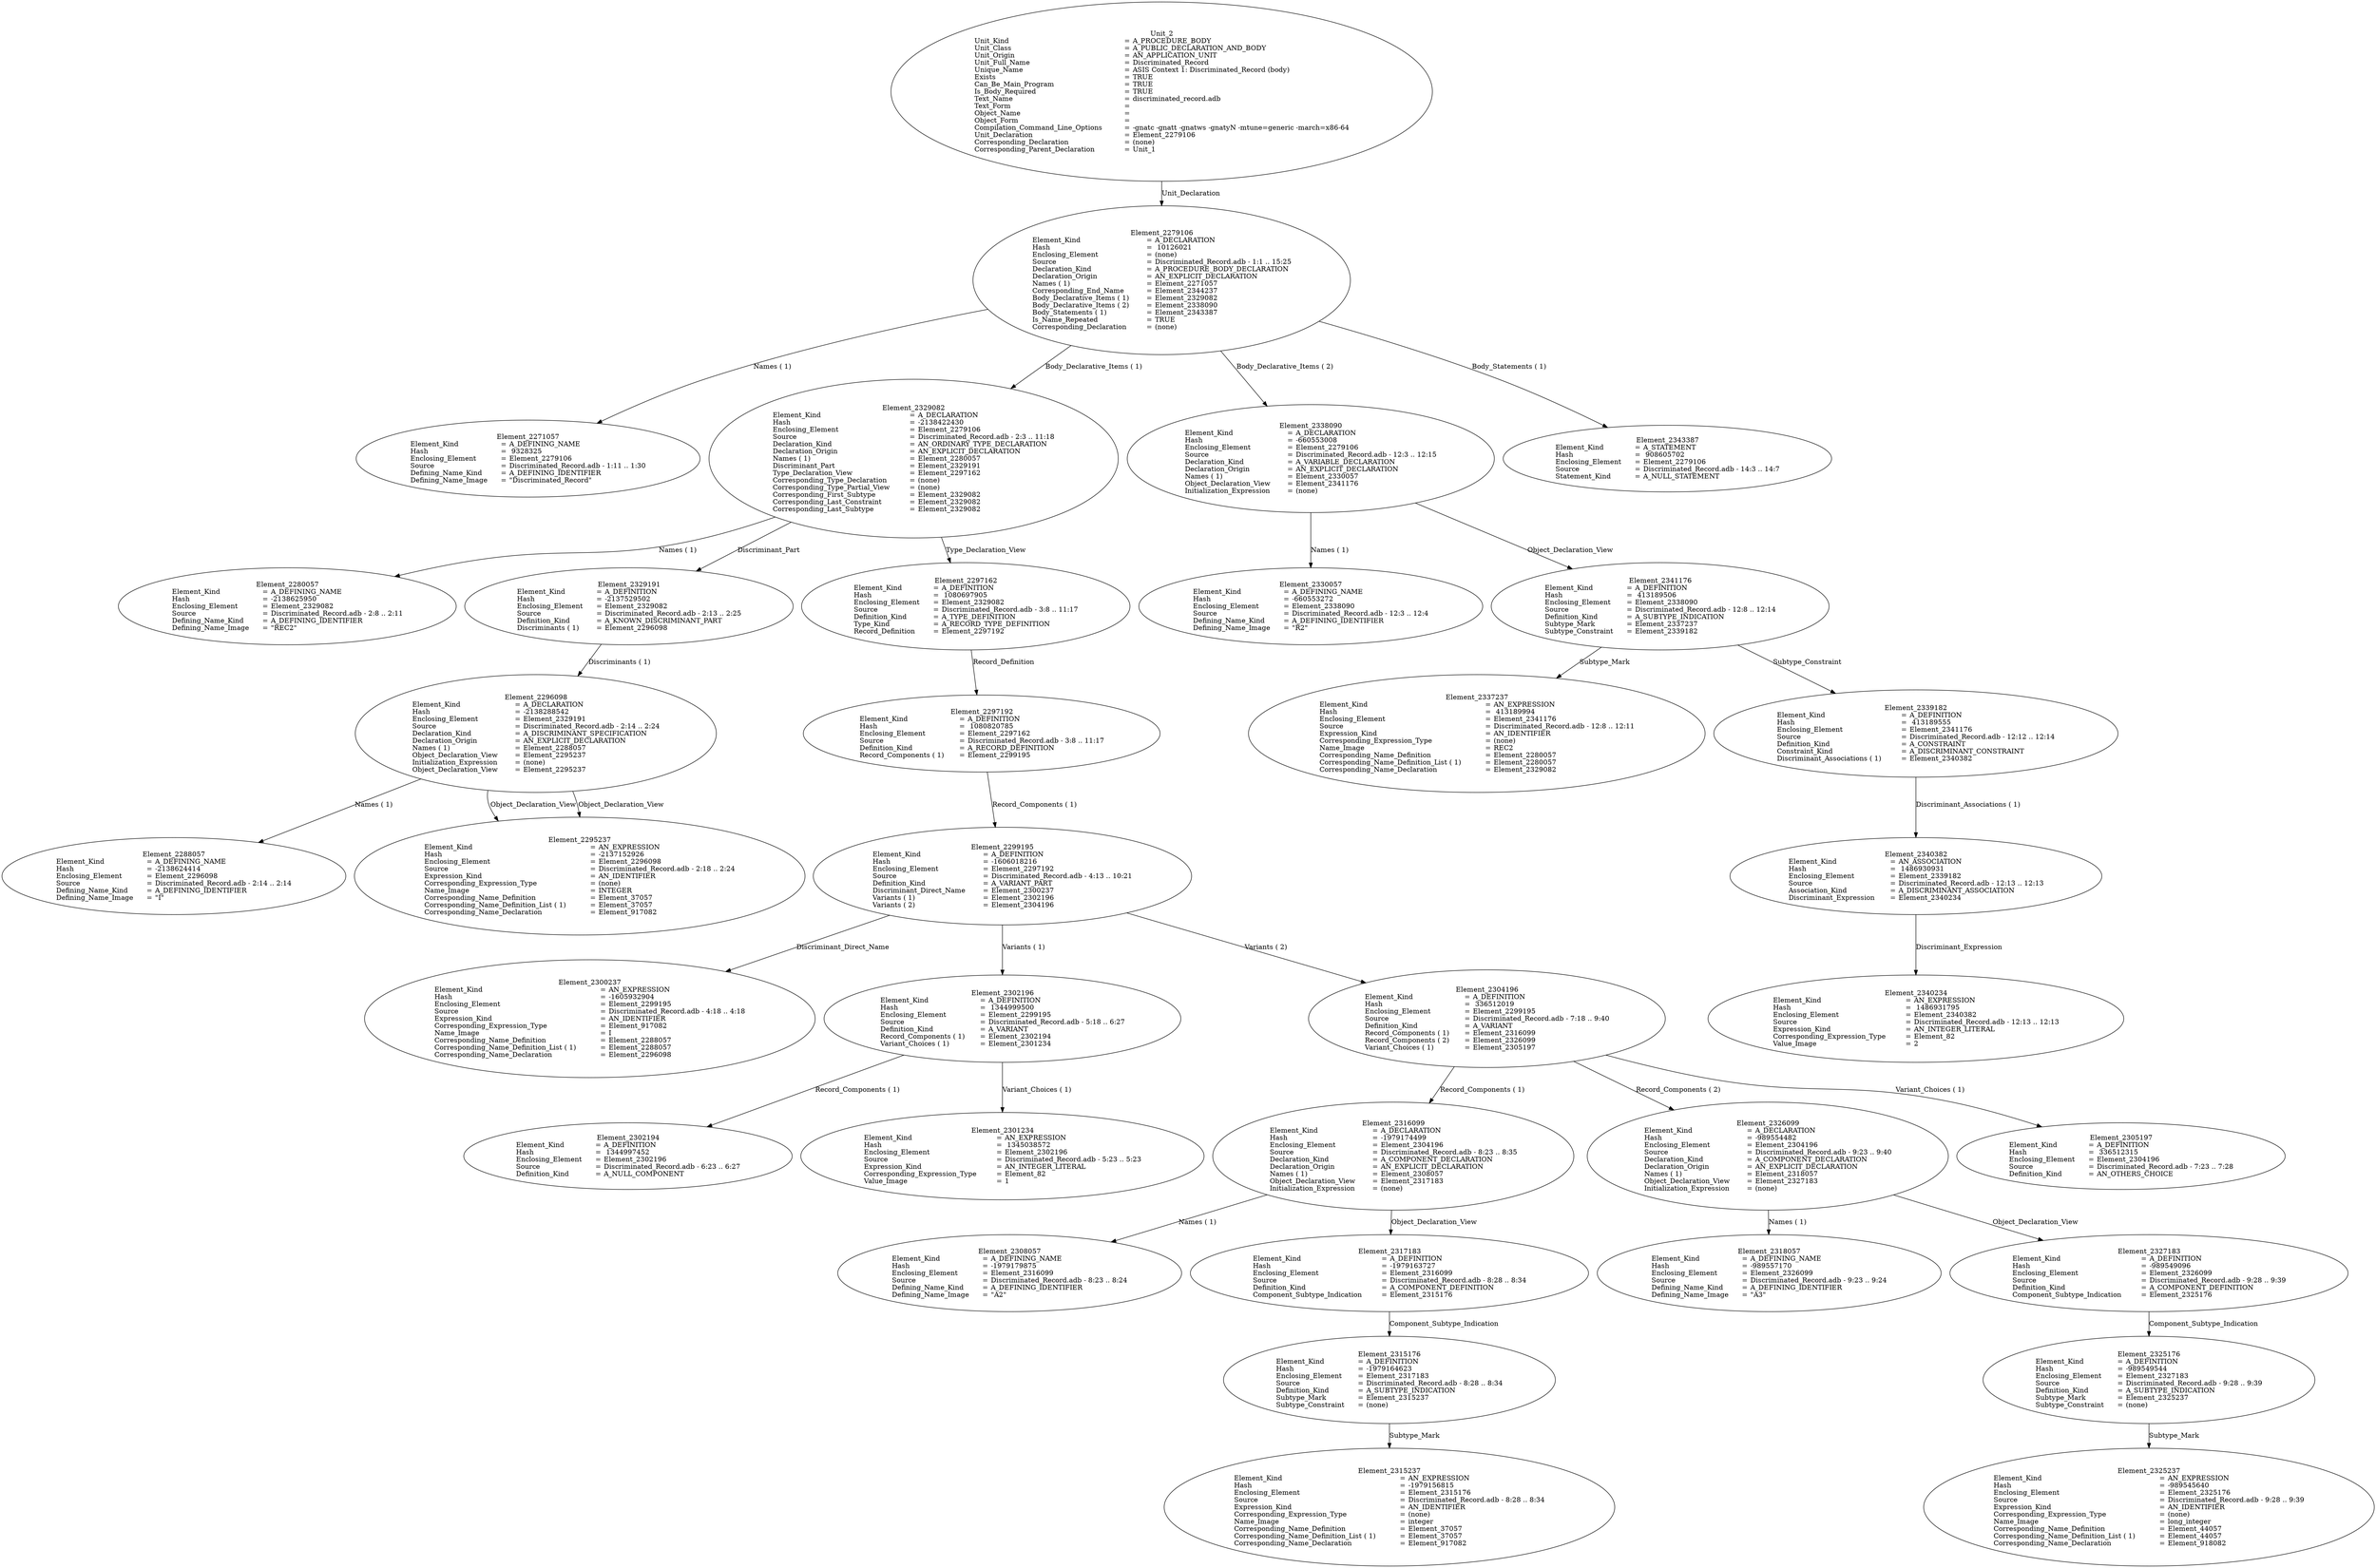 digraph "discriminated_record.adt" {
  Unit_2 -> Element_2279106
      [ label=Unit_Declaration ];
  Unit_2
      [ label=<<TABLE BORDER="0" CELLBORDER="0" CELLSPACING="0" CELLPADDING="0"> 
          <TR><TD COLSPAN="3">Unit_2</TD></TR>
          <TR><TD ALIGN="LEFT">Unit_Kind   </TD><TD> = </TD><TD ALIGN="LEFT">A_PROCEDURE_BODY</TD></TR>
          <TR><TD ALIGN="LEFT">Unit_Class   </TD><TD> = </TD><TD ALIGN="LEFT">A_PUBLIC_DECLARATION_AND_BODY</TD></TR>
          <TR><TD ALIGN="LEFT">Unit_Origin   </TD><TD> = </TD><TD ALIGN="LEFT">AN_APPLICATION_UNIT</TD></TR>
          <TR><TD ALIGN="LEFT">Unit_Full_Name    </TD><TD> = </TD><TD ALIGN="LEFT">Discriminated_Record</TD></TR>
          <TR><TD ALIGN="LEFT">Unique_Name   </TD><TD> = </TD><TD ALIGN="LEFT">ASIS Context 1: Discriminated_Record (body)</TD></TR>
          <TR><TD ALIGN="LEFT">Exists  </TD><TD> = </TD><TD ALIGN="LEFT">TRUE</TD></TR>
          <TR><TD ALIGN="LEFT">Can_Be_Main_Program     </TD><TD> = </TD><TD ALIGN="LEFT">TRUE</TD></TR>
          <TR><TD ALIGN="LEFT">Is_Body_Required     </TD><TD> = </TD><TD ALIGN="LEFT">TRUE</TD></TR>
          <TR><TD ALIGN="LEFT">Text_Name   </TD><TD> = </TD><TD ALIGN="LEFT">discriminated_record.adb</TD></TR>
          <TR><TD ALIGN="LEFT">Text_Form   </TD><TD> = </TD><TD ALIGN="LEFT"></TD></TR>
          <TR><TD ALIGN="LEFT">Object_Name   </TD><TD> = </TD><TD ALIGN="LEFT"></TD></TR>
          <TR><TD ALIGN="LEFT">Object_Form   </TD><TD> = </TD><TD ALIGN="LEFT"></TD></TR>
          <TR><TD ALIGN="LEFT">Compilation_Command_Line_Options         </TD><TD> = </TD><TD ALIGN="LEFT">-gnatc -gnatt -gnatws -gnatyN -mtune=generic -march=x86-64</TD></TR>
          <TR><TD ALIGN="LEFT">Unit_Declaration     </TD><TD> = </TD><TD ALIGN="LEFT">Element_2279106</TD></TR>
          <TR><TD ALIGN="LEFT">Corresponding_Declaration       </TD><TD> = </TD><TD ALIGN="LEFT">(none)</TD></TR>
          <TR><TD ALIGN="LEFT">Corresponding_Parent_Declaration         </TD><TD> = </TD><TD ALIGN="LEFT">Unit_1</TD></TR>
          </TABLE>> ];
  Element_2279106 -> Element_2271057
      [ label="Names ( 1)" ];
  Element_2279106 -> Element_2329082
      [ label="Body_Declarative_Items ( 1)" ];
  Element_2279106 -> Element_2338090
      [ label="Body_Declarative_Items ( 2)" ];
  Element_2279106 -> Element_2343387
      [ label="Body_Statements ( 1)" ];
  Element_2279106
      [ label=<<TABLE BORDER="0" CELLBORDER="0" CELLSPACING="0" CELLPADDING="0"> 
          <TR><TD COLSPAN="3">Element_2279106</TD></TR>
          <TR><TD ALIGN="LEFT">Element_Kind    </TD><TD> = </TD><TD ALIGN="LEFT">A_DECLARATION</TD></TR>
          <TR><TD ALIGN="LEFT">Hash  </TD><TD> = </TD><TD ALIGN="LEFT"> 10126021</TD></TR>
          <TR><TD ALIGN="LEFT">Enclosing_Element     </TD><TD> = </TD><TD ALIGN="LEFT">(none)</TD></TR>
          <TR><TD ALIGN="LEFT">Source  </TD><TD> = </TD><TD ALIGN="LEFT">Discriminated_Record.adb - 1:1 .. 15:25</TD></TR>
          <TR><TD ALIGN="LEFT">Declaration_Kind     </TD><TD> = </TD><TD ALIGN="LEFT">A_PROCEDURE_BODY_DECLARATION</TD></TR>
          <TR><TD ALIGN="LEFT">Declaration_Origin     </TD><TD> = </TD><TD ALIGN="LEFT">AN_EXPLICIT_DECLARATION</TD></TR>
          <TR><TD ALIGN="LEFT">Names ( 1)   </TD><TD> = </TD><TD ALIGN="LEFT">Element_2271057</TD></TR>
          <TR><TD ALIGN="LEFT">Corresponding_End_Name      </TD><TD> = </TD><TD ALIGN="LEFT">Element_2344237</TD></TR>
          <TR><TD ALIGN="LEFT">Body_Declarative_Items ( 1)       </TD><TD> = </TD><TD ALIGN="LEFT">Element_2329082</TD></TR>
          <TR><TD ALIGN="LEFT">Body_Declarative_Items ( 2)       </TD><TD> = </TD><TD ALIGN="LEFT">Element_2338090</TD></TR>
          <TR><TD ALIGN="LEFT">Body_Statements ( 1)      </TD><TD> = </TD><TD ALIGN="LEFT">Element_2343387</TD></TR>
          <TR><TD ALIGN="LEFT">Is_Name_Repeated     </TD><TD> = </TD><TD ALIGN="LEFT">TRUE</TD></TR>
          <TR><TD ALIGN="LEFT">Corresponding_Declaration       </TD><TD> = </TD><TD ALIGN="LEFT">(none)</TD></TR>
          </TABLE>> ];
  Element_2271057
      [ label=<<TABLE BORDER="0" CELLBORDER="0" CELLSPACING="0" CELLPADDING="0"> 
          <TR><TD COLSPAN="3">Element_2271057</TD></TR>
          <TR><TD ALIGN="LEFT">Element_Kind    </TD><TD> = </TD><TD ALIGN="LEFT">A_DEFINING_NAME</TD></TR>
          <TR><TD ALIGN="LEFT">Hash  </TD><TD> = </TD><TD ALIGN="LEFT"> 9328325</TD></TR>
          <TR><TD ALIGN="LEFT">Enclosing_Element     </TD><TD> = </TD><TD ALIGN="LEFT">Element_2279106</TD></TR>
          <TR><TD ALIGN="LEFT">Source  </TD><TD> = </TD><TD ALIGN="LEFT">Discriminated_Record.adb - 1:11 .. 1:30</TD></TR>
          <TR><TD ALIGN="LEFT">Defining_Name_Kind     </TD><TD> = </TD><TD ALIGN="LEFT">A_DEFINING_IDENTIFIER</TD></TR>
          <TR><TD ALIGN="LEFT">Defining_Name_Image     </TD><TD> = </TD><TD ALIGN="LEFT">"Discriminated_Record"</TD></TR>
          </TABLE>> ];
  Element_2329082 -> Element_2280057
      [ label="Names ( 1)" ];
  Element_2329082 -> Element_2329191
      [ label=Discriminant_Part ];
  Element_2329082 -> Element_2297162
      [ label=Type_Declaration_View ];
  Element_2329082
      [ label=<<TABLE BORDER="0" CELLBORDER="0" CELLSPACING="0" CELLPADDING="0"> 
          <TR><TD COLSPAN="3">Element_2329082</TD></TR>
          <TR><TD ALIGN="LEFT">Element_Kind    </TD><TD> = </TD><TD ALIGN="LEFT">A_DECLARATION</TD></TR>
          <TR><TD ALIGN="LEFT">Hash  </TD><TD> = </TD><TD ALIGN="LEFT">-2138422430</TD></TR>
          <TR><TD ALIGN="LEFT">Enclosing_Element     </TD><TD> = </TD><TD ALIGN="LEFT">Element_2279106</TD></TR>
          <TR><TD ALIGN="LEFT">Source  </TD><TD> = </TD><TD ALIGN="LEFT">Discriminated_Record.adb - 2:3 .. 11:18</TD></TR>
          <TR><TD ALIGN="LEFT">Declaration_Kind     </TD><TD> = </TD><TD ALIGN="LEFT">AN_ORDINARY_TYPE_DECLARATION</TD></TR>
          <TR><TD ALIGN="LEFT">Declaration_Origin     </TD><TD> = </TD><TD ALIGN="LEFT">AN_EXPLICIT_DECLARATION</TD></TR>
          <TR><TD ALIGN="LEFT">Names ( 1)   </TD><TD> = </TD><TD ALIGN="LEFT">Element_2280057</TD></TR>
          <TR><TD ALIGN="LEFT">Discriminant_Part     </TD><TD> = </TD><TD ALIGN="LEFT">Element_2329191</TD></TR>
          <TR><TD ALIGN="LEFT">Type_Declaration_View      </TD><TD> = </TD><TD ALIGN="LEFT">Element_2297162</TD></TR>
          <TR><TD ALIGN="LEFT">Corresponding_Type_Declaration        </TD><TD> = </TD><TD ALIGN="LEFT">(none)</TD></TR>
          <TR><TD ALIGN="LEFT">Corresponding_Type_Partial_View        </TD><TD> = </TD><TD ALIGN="LEFT">(none)</TD></TR>
          <TR><TD ALIGN="LEFT">Corresponding_First_Subtype       </TD><TD> = </TD><TD ALIGN="LEFT">Element_2329082</TD></TR>
          <TR><TD ALIGN="LEFT">Corresponding_Last_Constraint        </TD><TD> = </TD><TD ALIGN="LEFT">Element_2329082</TD></TR>
          <TR><TD ALIGN="LEFT">Corresponding_Last_Subtype       </TD><TD> = </TD><TD ALIGN="LEFT">Element_2329082</TD></TR>
          </TABLE>> ];
  Element_2280057
      [ label=<<TABLE BORDER="0" CELLBORDER="0" CELLSPACING="0" CELLPADDING="0"> 
          <TR><TD COLSPAN="3">Element_2280057</TD></TR>
          <TR><TD ALIGN="LEFT">Element_Kind    </TD><TD> = </TD><TD ALIGN="LEFT">A_DEFINING_NAME</TD></TR>
          <TR><TD ALIGN="LEFT">Hash  </TD><TD> = </TD><TD ALIGN="LEFT">-2138625950</TD></TR>
          <TR><TD ALIGN="LEFT">Enclosing_Element     </TD><TD> = </TD><TD ALIGN="LEFT">Element_2329082</TD></TR>
          <TR><TD ALIGN="LEFT">Source  </TD><TD> = </TD><TD ALIGN="LEFT">Discriminated_Record.adb - 2:8 .. 2:11</TD></TR>
          <TR><TD ALIGN="LEFT">Defining_Name_Kind     </TD><TD> = </TD><TD ALIGN="LEFT">A_DEFINING_IDENTIFIER</TD></TR>
          <TR><TD ALIGN="LEFT">Defining_Name_Image     </TD><TD> = </TD><TD ALIGN="LEFT">"REC2"</TD></TR>
          </TABLE>> ];
  Element_2329191 -> Element_2296098
      [ label="Discriminants ( 1)" ];
  Element_2329191
      [ label=<<TABLE BORDER="0" CELLBORDER="0" CELLSPACING="0" CELLPADDING="0"> 
          <TR><TD COLSPAN="3">Element_2329191</TD></TR>
          <TR><TD ALIGN="LEFT">Element_Kind    </TD><TD> = </TD><TD ALIGN="LEFT">A_DEFINITION</TD></TR>
          <TR><TD ALIGN="LEFT">Hash  </TD><TD> = </TD><TD ALIGN="LEFT">-2137529502</TD></TR>
          <TR><TD ALIGN="LEFT">Enclosing_Element     </TD><TD> = </TD><TD ALIGN="LEFT">Element_2329082</TD></TR>
          <TR><TD ALIGN="LEFT">Source  </TD><TD> = </TD><TD ALIGN="LEFT">Discriminated_Record.adb - 2:13 .. 2:25</TD></TR>
          <TR><TD ALIGN="LEFT">Definition_Kind    </TD><TD> = </TD><TD ALIGN="LEFT">A_KNOWN_DISCRIMINANT_PART</TD></TR>
          <TR><TD ALIGN="LEFT">Discriminants ( 1)     </TD><TD> = </TD><TD ALIGN="LEFT">Element_2296098</TD></TR>
          </TABLE>> ];
  Element_2296098 -> Element_2288057
      [ label="Names ( 1)" ];
  Element_2296098 -> Element_2295237
      [ label=Object_Declaration_View ];
  Element_2296098 -> Element_2295237
      [ label=Object_Declaration_View ];
  Element_2296098
      [ label=<<TABLE BORDER="0" CELLBORDER="0" CELLSPACING="0" CELLPADDING="0"> 
          <TR><TD COLSPAN="3">Element_2296098</TD></TR>
          <TR><TD ALIGN="LEFT">Element_Kind    </TD><TD> = </TD><TD ALIGN="LEFT">A_DECLARATION</TD></TR>
          <TR><TD ALIGN="LEFT">Hash  </TD><TD> = </TD><TD ALIGN="LEFT">-2138288542</TD></TR>
          <TR><TD ALIGN="LEFT">Enclosing_Element     </TD><TD> = </TD><TD ALIGN="LEFT">Element_2329191</TD></TR>
          <TR><TD ALIGN="LEFT">Source  </TD><TD> = </TD><TD ALIGN="LEFT">Discriminated_Record.adb - 2:14 .. 2:24</TD></TR>
          <TR><TD ALIGN="LEFT">Declaration_Kind     </TD><TD> = </TD><TD ALIGN="LEFT">A_DISCRIMINANT_SPECIFICATION</TD></TR>
          <TR><TD ALIGN="LEFT">Declaration_Origin     </TD><TD> = </TD><TD ALIGN="LEFT">AN_EXPLICIT_DECLARATION</TD></TR>
          <TR><TD ALIGN="LEFT">Names ( 1)   </TD><TD> = </TD><TD ALIGN="LEFT">Element_2288057</TD></TR>
          <TR><TD ALIGN="LEFT">Object_Declaration_View      </TD><TD> = </TD><TD ALIGN="LEFT">Element_2295237</TD></TR>
          <TR><TD ALIGN="LEFT">Initialization_Expression       </TD><TD> = </TD><TD ALIGN="LEFT">(none)</TD></TR>
          <TR><TD ALIGN="LEFT">Object_Declaration_View      </TD><TD> = </TD><TD ALIGN="LEFT">Element_2295237</TD></TR>
          </TABLE>> ];
  Element_2288057
      [ label=<<TABLE BORDER="0" CELLBORDER="0" CELLSPACING="0" CELLPADDING="0"> 
          <TR><TD COLSPAN="3">Element_2288057</TD></TR>
          <TR><TD ALIGN="LEFT">Element_Kind    </TD><TD> = </TD><TD ALIGN="LEFT">A_DEFINING_NAME</TD></TR>
          <TR><TD ALIGN="LEFT">Hash  </TD><TD> = </TD><TD ALIGN="LEFT">-2138624414</TD></TR>
          <TR><TD ALIGN="LEFT">Enclosing_Element     </TD><TD> = </TD><TD ALIGN="LEFT">Element_2296098</TD></TR>
          <TR><TD ALIGN="LEFT">Source  </TD><TD> = </TD><TD ALIGN="LEFT">Discriminated_Record.adb - 2:14 .. 2:14</TD></TR>
          <TR><TD ALIGN="LEFT">Defining_Name_Kind     </TD><TD> = </TD><TD ALIGN="LEFT">A_DEFINING_IDENTIFIER</TD></TR>
          <TR><TD ALIGN="LEFT">Defining_Name_Image     </TD><TD> = </TD><TD ALIGN="LEFT">"I"</TD></TR>
          </TABLE>> ];
  Element_2295237
      [ label=<<TABLE BORDER="0" CELLBORDER="0" CELLSPACING="0" CELLPADDING="0"> 
          <TR><TD COLSPAN="3">Element_2295237</TD></TR>
          <TR><TD ALIGN="LEFT">Element_Kind    </TD><TD> = </TD><TD ALIGN="LEFT">AN_EXPRESSION</TD></TR>
          <TR><TD ALIGN="LEFT">Hash  </TD><TD> = </TD><TD ALIGN="LEFT">-2137152926</TD></TR>
          <TR><TD ALIGN="LEFT">Enclosing_Element     </TD><TD> = </TD><TD ALIGN="LEFT">Element_2296098</TD></TR>
          <TR><TD ALIGN="LEFT">Source  </TD><TD> = </TD><TD ALIGN="LEFT">Discriminated_Record.adb - 2:18 .. 2:24</TD></TR>
          <TR><TD ALIGN="LEFT">Expression_Kind    </TD><TD> = </TD><TD ALIGN="LEFT">AN_IDENTIFIER</TD></TR>
          <TR><TD ALIGN="LEFT">Corresponding_Expression_Type        </TD><TD> = </TD><TD ALIGN="LEFT">(none)</TD></TR>
          <TR><TD ALIGN="LEFT">Name_Image   </TD><TD> = </TD><TD ALIGN="LEFT">INTEGER</TD></TR>
          <TR><TD ALIGN="LEFT">Corresponding_Name_Definition        </TD><TD> = </TD><TD ALIGN="LEFT">Element_37057</TD></TR>
          <TR><TD ALIGN="LEFT">Corresponding_Name_Definition_List ( 1)          </TD><TD> = </TD><TD ALIGN="LEFT">Element_37057</TD></TR>
          <TR><TD ALIGN="LEFT">Corresponding_Name_Declaration        </TD><TD> = </TD><TD ALIGN="LEFT">Element_917082</TD></TR>
          </TABLE>> ];
  Element_2297162 -> Element_2297192
      [ label=Record_Definition ];
  Element_2297162
      [ label=<<TABLE BORDER="0" CELLBORDER="0" CELLSPACING="0" CELLPADDING="0"> 
          <TR><TD COLSPAN="3">Element_2297162</TD></TR>
          <TR><TD ALIGN="LEFT">Element_Kind    </TD><TD> = </TD><TD ALIGN="LEFT">A_DEFINITION</TD></TR>
          <TR><TD ALIGN="LEFT">Hash  </TD><TD> = </TD><TD ALIGN="LEFT"> 1080697905</TD></TR>
          <TR><TD ALIGN="LEFT">Enclosing_Element     </TD><TD> = </TD><TD ALIGN="LEFT">Element_2329082</TD></TR>
          <TR><TD ALIGN="LEFT">Source  </TD><TD> = </TD><TD ALIGN="LEFT">Discriminated_Record.adb - 3:8 .. 11:17</TD></TR>
          <TR><TD ALIGN="LEFT">Definition_Kind    </TD><TD> = </TD><TD ALIGN="LEFT">A_TYPE_DEFINITION</TD></TR>
          <TR><TD ALIGN="LEFT">Type_Kind   </TD><TD> = </TD><TD ALIGN="LEFT">A_RECORD_TYPE_DEFINITION</TD></TR>
          <TR><TD ALIGN="LEFT">Record_Definition     </TD><TD> = </TD><TD ALIGN="LEFT">Element_2297192</TD></TR>
          </TABLE>> ];
  Element_2297192 -> Element_2299195
      [ label="Record_Components ( 1)" ];
  Element_2297192
      [ label=<<TABLE BORDER="0" CELLBORDER="0" CELLSPACING="0" CELLPADDING="0"> 
          <TR><TD COLSPAN="3">Element_2297192</TD></TR>
          <TR><TD ALIGN="LEFT">Element_Kind    </TD><TD> = </TD><TD ALIGN="LEFT">A_DEFINITION</TD></TR>
          <TR><TD ALIGN="LEFT">Hash  </TD><TD> = </TD><TD ALIGN="LEFT"> 1080820785</TD></TR>
          <TR><TD ALIGN="LEFT">Enclosing_Element     </TD><TD> = </TD><TD ALIGN="LEFT">Element_2297162</TD></TR>
          <TR><TD ALIGN="LEFT">Source  </TD><TD> = </TD><TD ALIGN="LEFT">Discriminated_Record.adb - 3:8 .. 11:17</TD></TR>
          <TR><TD ALIGN="LEFT">Definition_Kind    </TD><TD> = </TD><TD ALIGN="LEFT">A_RECORD_DEFINITION</TD></TR>
          <TR><TD ALIGN="LEFT">Record_Components ( 1)      </TD><TD> = </TD><TD ALIGN="LEFT">Element_2299195</TD></TR>
          </TABLE>> ];
  Element_2299195 -> Element_2300237
      [ label=Discriminant_Direct_Name ];
  Element_2299195 -> Element_2302196
      [ label="Variants ( 1)" ];
  Element_2299195 -> Element_2304196
      [ label="Variants ( 2)" ];
  Element_2299195
      [ label=<<TABLE BORDER="0" CELLBORDER="0" CELLSPACING="0" CELLPADDING="0"> 
          <TR><TD COLSPAN="3">Element_2299195</TD></TR>
          <TR><TD ALIGN="LEFT">Element_Kind    </TD><TD> = </TD><TD ALIGN="LEFT">A_DEFINITION</TD></TR>
          <TR><TD ALIGN="LEFT">Hash  </TD><TD> = </TD><TD ALIGN="LEFT">-1606018216</TD></TR>
          <TR><TD ALIGN="LEFT">Enclosing_Element     </TD><TD> = </TD><TD ALIGN="LEFT">Element_2297192</TD></TR>
          <TR><TD ALIGN="LEFT">Source  </TD><TD> = </TD><TD ALIGN="LEFT">Discriminated_Record.adb - 4:13 .. 10:21</TD></TR>
          <TR><TD ALIGN="LEFT">Definition_Kind    </TD><TD> = </TD><TD ALIGN="LEFT">A_VARIANT_PART</TD></TR>
          <TR><TD ALIGN="LEFT">Discriminant_Direct_Name       </TD><TD> = </TD><TD ALIGN="LEFT">Element_2300237</TD></TR>
          <TR><TD ALIGN="LEFT">Variants ( 1)    </TD><TD> = </TD><TD ALIGN="LEFT">Element_2302196</TD></TR>
          <TR><TD ALIGN="LEFT">Variants ( 2)    </TD><TD> = </TD><TD ALIGN="LEFT">Element_2304196</TD></TR>
          </TABLE>> ];
  Element_2300237
      [ label=<<TABLE BORDER="0" CELLBORDER="0" CELLSPACING="0" CELLPADDING="0"> 
          <TR><TD COLSPAN="3">Element_2300237</TD></TR>
          <TR><TD ALIGN="LEFT">Element_Kind    </TD><TD> = </TD><TD ALIGN="LEFT">AN_EXPRESSION</TD></TR>
          <TR><TD ALIGN="LEFT">Hash  </TD><TD> = </TD><TD ALIGN="LEFT">-1605932904</TD></TR>
          <TR><TD ALIGN="LEFT">Enclosing_Element     </TD><TD> = </TD><TD ALIGN="LEFT">Element_2299195</TD></TR>
          <TR><TD ALIGN="LEFT">Source  </TD><TD> = </TD><TD ALIGN="LEFT">Discriminated_Record.adb - 4:18 .. 4:18</TD></TR>
          <TR><TD ALIGN="LEFT">Expression_Kind    </TD><TD> = </TD><TD ALIGN="LEFT">AN_IDENTIFIER</TD></TR>
          <TR><TD ALIGN="LEFT">Corresponding_Expression_Type        </TD><TD> = </TD><TD ALIGN="LEFT">Element_917082</TD></TR>
          <TR><TD ALIGN="LEFT">Name_Image   </TD><TD> = </TD><TD ALIGN="LEFT">I</TD></TR>
          <TR><TD ALIGN="LEFT">Corresponding_Name_Definition        </TD><TD> = </TD><TD ALIGN="LEFT">Element_2288057</TD></TR>
          <TR><TD ALIGN="LEFT">Corresponding_Name_Definition_List ( 1)          </TD><TD> = </TD><TD ALIGN="LEFT">Element_2288057</TD></TR>
          <TR><TD ALIGN="LEFT">Corresponding_Name_Declaration        </TD><TD> = </TD><TD ALIGN="LEFT">Element_2296098</TD></TR>
          </TABLE>> ];
  Element_2302196 -> Element_2302194
      [ label="Record_Components ( 1)" ];
  Element_2302196 -> Element_2301234
      [ label="Variant_Choices ( 1)" ];
  Element_2302196
      [ label=<<TABLE BORDER="0" CELLBORDER="0" CELLSPACING="0" CELLPADDING="0"> 
          <TR><TD COLSPAN="3">Element_2302196</TD></TR>
          <TR><TD ALIGN="LEFT">Element_Kind    </TD><TD> = </TD><TD ALIGN="LEFT">A_DEFINITION</TD></TR>
          <TR><TD ALIGN="LEFT">Hash  </TD><TD> = </TD><TD ALIGN="LEFT"> 1344999500</TD></TR>
          <TR><TD ALIGN="LEFT">Enclosing_Element     </TD><TD> = </TD><TD ALIGN="LEFT">Element_2299195</TD></TR>
          <TR><TD ALIGN="LEFT">Source  </TD><TD> = </TD><TD ALIGN="LEFT">Discriminated_Record.adb - 5:18 .. 6:27</TD></TR>
          <TR><TD ALIGN="LEFT">Definition_Kind    </TD><TD> = </TD><TD ALIGN="LEFT">A_VARIANT</TD></TR>
          <TR><TD ALIGN="LEFT">Record_Components ( 1)      </TD><TD> = </TD><TD ALIGN="LEFT">Element_2302194</TD></TR>
          <TR><TD ALIGN="LEFT">Variant_Choices ( 1)      </TD><TD> = </TD><TD ALIGN="LEFT">Element_2301234</TD></TR>
          </TABLE>> ];
  Element_2301234
      [ label=<<TABLE BORDER="0" CELLBORDER="0" CELLSPACING="0" CELLPADDING="0"> 
          <TR><TD COLSPAN="3">Element_2301234</TD></TR>
          <TR><TD ALIGN="LEFT">Element_Kind    </TD><TD> = </TD><TD ALIGN="LEFT">AN_EXPRESSION</TD></TR>
          <TR><TD ALIGN="LEFT">Hash  </TD><TD> = </TD><TD ALIGN="LEFT"> 1345038572</TD></TR>
          <TR><TD ALIGN="LEFT">Enclosing_Element     </TD><TD> = </TD><TD ALIGN="LEFT">Element_2302196</TD></TR>
          <TR><TD ALIGN="LEFT">Source  </TD><TD> = </TD><TD ALIGN="LEFT">Discriminated_Record.adb - 5:23 .. 5:23</TD></TR>
          <TR><TD ALIGN="LEFT">Expression_Kind    </TD><TD> = </TD><TD ALIGN="LEFT">AN_INTEGER_LITERAL</TD></TR>
          <TR><TD ALIGN="LEFT">Corresponding_Expression_Type        </TD><TD> = </TD><TD ALIGN="LEFT">Element_82</TD></TR>
          <TR><TD ALIGN="LEFT">Value_Image   </TD><TD> = </TD><TD ALIGN="LEFT">1</TD></TR>
          </TABLE>> ];
  Element_2302194
      [ label=<<TABLE BORDER="0" CELLBORDER="0" CELLSPACING="0" CELLPADDING="0"> 
          <TR><TD COLSPAN="3">Element_2302194</TD></TR>
          <TR><TD ALIGN="LEFT">Element_Kind    </TD><TD> = </TD><TD ALIGN="LEFT">A_DEFINITION</TD></TR>
          <TR><TD ALIGN="LEFT">Hash  </TD><TD> = </TD><TD ALIGN="LEFT"> 1344997452</TD></TR>
          <TR><TD ALIGN="LEFT">Enclosing_Element     </TD><TD> = </TD><TD ALIGN="LEFT">Element_2302196</TD></TR>
          <TR><TD ALIGN="LEFT">Source  </TD><TD> = </TD><TD ALIGN="LEFT">Discriminated_Record.adb - 6:23 .. 6:27</TD></TR>
          <TR><TD ALIGN="LEFT">Definition_Kind    </TD><TD> = </TD><TD ALIGN="LEFT">A_NULL_COMPONENT</TD></TR>
          </TABLE>> ];
  Element_2304196 -> Element_2316099
      [ label="Record_Components ( 1)" ];
  Element_2304196 -> Element_2326099
      [ label="Record_Components ( 2)" ];
  Element_2304196 -> Element_2305197
      [ label="Variant_Choices ( 1)" ];
  Element_2304196
      [ label=<<TABLE BORDER="0" CELLBORDER="0" CELLSPACING="0" CELLPADDING="0"> 
          <TR><TD COLSPAN="3">Element_2304196</TD></TR>
          <TR><TD ALIGN="LEFT">Element_Kind    </TD><TD> = </TD><TD ALIGN="LEFT">A_DEFINITION</TD></TR>
          <TR><TD ALIGN="LEFT">Hash  </TD><TD> = </TD><TD ALIGN="LEFT"> 336512019</TD></TR>
          <TR><TD ALIGN="LEFT">Enclosing_Element     </TD><TD> = </TD><TD ALIGN="LEFT">Element_2299195</TD></TR>
          <TR><TD ALIGN="LEFT">Source  </TD><TD> = </TD><TD ALIGN="LEFT">Discriminated_Record.adb - 7:18 .. 9:40</TD></TR>
          <TR><TD ALIGN="LEFT">Definition_Kind    </TD><TD> = </TD><TD ALIGN="LEFT">A_VARIANT</TD></TR>
          <TR><TD ALIGN="LEFT">Record_Components ( 1)      </TD><TD> = </TD><TD ALIGN="LEFT">Element_2316099</TD></TR>
          <TR><TD ALIGN="LEFT">Record_Components ( 2)      </TD><TD> = </TD><TD ALIGN="LEFT">Element_2326099</TD></TR>
          <TR><TD ALIGN="LEFT">Variant_Choices ( 1)      </TD><TD> = </TD><TD ALIGN="LEFT">Element_2305197</TD></TR>
          </TABLE>> ];
  Element_2305197
      [ label=<<TABLE BORDER="0" CELLBORDER="0" CELLSPACING="0" CELLPADDING="0"> 
          <TR><TD COLSPAN="3">Element_2305197</TD></TR>
          <TR><TD ALIGN="LEFT">Element_Kind    </TD><TD> = </TD><TD ALIGN="LEFT">A_DEFINITION</TD></TR>
          <TR><TD ALIGN="LEFT">Hash  </TD><TD> = </TD><TD ALIGN="LEFT"> 336512315</TD></TR>
          <TR><TD ALIGN="LEFT">Enclosing_Element     </TD><TD> = </TD><TD ALIGN="LEFT">Element_2304196</TD></TR>
          <TR><TD ALIGN="LEFT">Source  </TD><TD> = </TD><TD ALIGN="LEFT">Discriminated_Record.adb - 7:23 .. 7:28</TD></TR>
          <TR><TD ALIGN="LEFT">Definition_Kind    </TD><TD> = </TD><TD ALIGN="LEFT">AN_OTHERS_CHOICE</TD></TR>
          </TABLE>> ];
  Element_2316099 -> Element_2308057
      [ label="Names ( 1)" ];
  Element_2316099 -> Element_2317183
      [ label=Object_Declaration_View ];
  Element_2316099
      [ label=<<TABLE BORDER="0" CELLBORDER="0" CELLSPACING="0" CELLPADDING="0"> 
          <TR><TD COLSPAN="3">Element_2316099</TD></TR>
          <TR><TD ALIGN="LEFT">Element_Kind    </TD><TD> = </TD><TD ALIGN="LEFT">A_DECLARATION</TD></TR>
          <TR><TD ALIGN="LEFT">Hash  </TD><TD> = </TD><TD ALIGN="LEFT">-1979174499</TD></TR>
          <TR><TD ALIGN="LEFT">Enclosing_Element     </TD><TD> = </TD><TD ALIGN="LEFT">Element_2304196</TD></TR>
          <TR><TD ALIGN="LEFT">Source  </TD><TD> = </TD><TD ALIGN="LEFT">Discriminated_Record.adb - 8:23 .. 8:35</TD></TR>
          <TR><TD ALIGN="LEFT">Declaration_Kind     </TD><TD> = </TD><TD ALIGN="LEFT">A_COMPONENT_DECLARATION</TD></TR>
          <TR><TD ALIGN="LEFT">Declaration_Origin     </TD><TD> = </TD><TD ALIGN="LEFT">AN_EXPLICIT_DECLARATION</TD></TR>
          <TR><TD ALIGN="LEFT">Names ( 1)   </TD><TD> = </TD><TD ALIGN="LEFT">Element_2308057</TD></TR>
          <TR><TD ALIGN="LEFT">Object_Declaration_View      </TD><TD> = </TD><TD ALIGN="LEFT">Element_2317183</TD></TR>
          <TR><TD ALIGN="LEFT">Initialization_Expression       </TD><TD> = </TD><TD ALIGN="LEFT">(none)</TD></TR>
          </TABLE>> ];
  Element_2308057
      [ label=<<TABLE BORDER="0" CELLBORDER="0" CELLSPACING="0" CELLPADDING="0"> 
          <TR><TD COLSPAN="3">Element_2308057</TD></TR>
          <TR><TD ALIGN="LEFT">Element_Kind    </TD><TD> = </TD><TD ALIGN="LEFT">A_DEFINING_NAME</TD></TR>
          <TR><TD ALIGN="LEFT">Hash  </TD><TD> = </TD><TD ALIGN="LEFT">-1979179875</TD></TR>
          <TR><TD ALIGN="LEFT">Enclosing_Element     </TD><TD> = </TD><TD ALIGN="LEFT">Element_2316099</TD></TR>
          <TR><TD ALIGN="LEFT">Source  </TD><TD> = </TD><TD ALIGN="LEFT">Discriminated_Record.adb - 8:23 .. 8:24</TD></TR>
          <TR><TD ALIGN="LEFT">Defining_Name_Kind     </TD><TD> = </TD><TD ALIGN="LEFT">A_DEFINING_IDENTIFIER</TD></TR>
          <TR><TD ALIGN="LEFT">Defining_Name_Image     </TD><TD> = </TD><TD ALIGN="LEFT">"A2"</TD></TR>
          </TABLE>> ];
  Element_2317183 -> Element_2315176
      [ label=Component_Subtype_Indication ];
  Element_2317183
      [ label=<<TABLE BORDER="0" CELLBORDER="0" CELLSPACING="0" CELLPADDING="0"> 
          <TR><TD COLSPAN="3">Element_2317183</TD></TR>
          <TR><TD ALIGN="LEFT">Element_Kind    </TD><TD> = </TD><TD ALIGN="LEFT">A_DEFINITION</TD></TR>
          <TR><TD ALIGN="LEFT">Hash  </TD><TD> = </TD><TD ALIGN="LEFT">-1979163727</TD></TR>
          <TR><TD ALIGN="LEFT">Enclosing_Element     </TD><TD> = </TD><TD ALIGN="LEFT">Element_2316099</TD></TR>
          <TR><TD ALIGN="LEFT">Source  </TD><TD> = </TD><TD ALIGN="LEFT">Discriminated_Record.adb - 8:28 .. 8:34</TD></TR>
          <TR><TD ALIGN="LEFT">Definition_Kind    </TD><TD> = </TD><TD ALIGN="LEFT">A_COMPONENT_DEFINITION</TD></TR>
          <TR><TD ALIGN="LEFT">Component_Subtype_Indication        </TD><TD> = </TD><TD ALIGN="LEFT">Element_2315176</TD></TR>
          </TABLE>> ];
  Element_2315176 -> Element_2315237
      [ label=Subtype_Mark ];
  Element_2315176
      [ label=<<TABLE BORDER="0" CELLBORDER="0" CELLSPACING="0" CELLPADDING="0"> 
          <TR><TD COLSPAN="3">Element_2315176</TD></TR>
          <TR><TD ALIGN="LEFT">Element_Kind    </TD><TD> = </TD><TD ALIGN="LEFT">A_DEFINITION</TD></TR>
          <TR><TD ALIGN="LEFT">Hash  </TD><TD> = </TD><TD ALIGN="LEFT">-1979164623</TD></TR>
          <TR><TD ALIGN="LEFT">Enclosing_Element     </TD><TD> = </TD><TD ALIGN="LEFT">Element_2317183</TD></TR>
          <TR><TD ALIGN="LEFT">Source  </TD><TD> = </TD><TD ALIGN="LEFT">Discriminated_Record.adb - 8:28 .. 8:34</TD></TR>
          <TR><TD ALIGN="LEFT">Definition_Kind    </TD><TD> = </TD><TD ALIGN="LEFT">A_SUBTYPE_INDICATION</TD></TR>
          <TR><TD ALIGN="LEFT">Subtype_Mark    </TD><TD> = </TD><TD ALIGN="LEFT">Element_2315237</TD></TR>
          <TR><TD ALIGN="LEFT">Subtype_Constraint     </TD><TD> = </TD><TD ALIGN="LEFT">(none)</TD></TR>
          </TABLE>> ];
  Element_2315237
      [ label=<<TABLE BORDER="0" CELLBORDER="0" CELLSPACING="0" CELLPADDING="0"> 
          <TR><TD COLSPAN="3">Element_2315237</TD></TR>
          <TR><TD ALIGN="LEFT">Element_Kind    </TD><TD> = </TD><TD ALIGN="LEFT">AN_EXPRESSION</TD></TR>
          <TR><TD ALIGN="LEFT">Hash  </TD><TD> = </TD><TD ALIGN="LEFT">-1979156815</TD></TR>
          <TR><TD ALIGN="LEFT">Enclosing_Element     </TD><TD> = </TD><TD ALIGN="LEFT">Element_2315176</TD></TR>
          <TR><TD ALIGN="LEFT">Source  </TD><TD> = </TD><TD ALIGN="LEFT">Discriminated_Record.adb - 8:28 .. 8:34</TD></TR>
          <TR><TD ALIGN="LEFT">Expression_Kind    </TD><TD> = </TD><TD ALIGN="LEFT">AN_IDENTIFIER</TD></TR>
          <TR><TD ALIGN="LEFT">Corresponding_Expression_Type        </TD><TD> = </TD><TD ALIGN="LEFT">(none)</TD></TR>
          <TR><TD ALIGN="LEFT">Name_Image   </TD><TD> = </TD><TD ALIGN="LEFT">integer</TD></TR>
          <TR><TD ALIGN="LEFT">Corresponding_Name_Definition        </TD><TD> = </TD><TD ALIGN="LEFT">Element_37057</TD></TR>
          <TR><TD ALIGN="LEFT">Corresponding_Name_Definition_List ( 1)          </TD><TD> = </TD><TD ALIGN="LEFT">Element_37057</TD></TR>
          <TR><TD ALIGN="LEFT">Corresponding_Name_Declaration        </TD><TD> = </TD><TD ALIGN="LEFT">Element_917082</TD></TR>
          </TABLE>> ];
  Element_2326099 -> Element_2318057
      [ label="Names ( 1)" ];
  Element_2326099 -> Element_2327183
      [ label=Object_Declaration_View ];
  Element_2326099
      [ label=<<TABLE BORDER="0" CELLBORDER="0" CELLSPACING="0" CELLPADDING="0"> 
          <TR><TD COLSPAN="3">Element_2326099</TD></TR>
          <TR><TD ALIGN="LEFT">Element_Kind    </TD><TD> = </TD><TD ALIGN="LEFT">A_DECLARATION</TD></TR>
          <TR><TD ALIGN="LEFT">Hash  </TD><TD> = </TD><TD ALIGN="LEFT">-989554482</TD></TR>
          <TR><TD ALIGN="LEFT">Enclosing_Element     </TD><TD> = </TD><TD ALIGN="LEFT">Element_2304196</TD></TR>
          <TR><TD ALIGN="LEFT">Source  </TD><TD> = </TD><TD ALIGN="LEFT">Discriminated_Record.adb - 9:23 .. 9:40</TD></TR>
          <TR><TD ALIGN="LEFT">Declaration_Kind     </TD><TD> = </TD><TD ALIGN="LEFT">A_COMPONENT_DECLARATION</TD></TR>
          <TR><TD ALIGN="LEFT">Declaration_Origin     </TD><TD> = </TD><TD ALIGN="LEFT">AN_EXPLICIT_DECLARATION</TD></TR>
          <TR><TD ALIGN="LEFT">Names ( 1)   </TD><TD> = </TD><TD ALIGN="LEFT">Element_2318057</TD></TR>
          <TR><TD ALIGN="LEFT">Object_Declaration_View      </TD><TD> = </TD><TD ALIGN="LEFT">Element_2327183</TD></TR>
          <TR><TD ALIGN="LEFT">Initialization_Expression       </TD><TD> = </TD><TD ALIGN="LEFT">(none)</TD></TR>
          </TABLE>> ];
  Element_2318057
      [ label=<<TABLE BORDER="0" CELLBORDER="0" CELLSPACING="0" CELLPADDING="0"> 
          <TR><TD COLSPAN="3">Element_2318057</TD></TR>
          <TR><TD ALIGN="LEFT">Element_Kind    </TD><TD> = </TD><TD ALIGN="LEFT">A_DEFINING_NAME</TD></TR>
          <TR><TD ALIGN="LEFT">Hash  </TD><TD> = </TD><TD ALIGN="LEFT">-989557170</TD></TR>
          <TR><TD ALIGN="LEFT">Enclosing_Element     </TD><TD> = </TD><TD ALIGN="LEFT">Element_2326099</TD></TR>
          <TR><TD ALIGN="LEFT">Source  </TD><TD> = </TD><TD ALIGN="LEFT">Discriminated_Record.adb - 9:23 .. 9:24</TD></TR>
          <TR><TD ALIGN="LEFT">Defining_Name_Kind     </TD><TD> = </TD><TD ALIGN="LEFT">A_DEFINING_IDENTIFIER</TD></TR>
          <TR><TD ALIGN="LEFT">Defining_Name_Image     </TD><TD> = </TD><TD ALIGN="LEFT">"A3"</TD></TR>
          </TABLE>> ];
  Element_2327183 -> Element_2325176
      [ label=Component_Subtype_Indication ];
  Element_2327183
      [ label=<<TABLE BORDER="0" CELLBORDER="0" CELLSPACING="0" CELLPADDING="0"> 
          <TR><TD COLSPAN="3">Element_2327183</TD></TR>
          <TR><TD ALIGN="LEFT">Element_Kind    </TD><TD> = </TD><TD ALIGN="LEFT">A_DEFINITION</TD></TR>
          <TR><TD ALIGN="LEFT">Hash  </TD><TD> = </TD><TD ALIGN="LEFT">-989549096</TD></TR>
          <TR><TD ALIGN="LEFT">Enclosing_Element     </TD><TD> = </TD><TD ALIGN="LEFT">Element_2326099</TD></TR>
          <TR><TD ALIGN="LEFT">Source  </TD><TD> = </TD><TD ALIGN="LEFT">Discriminated_Record.adb - 9:28 .. 9:39</TD></TR>
          <TR><TD ALIGN="LEFT">Definition_Kind    </TD><TD> = </TD><TD ALIGN="LEFT">A_COMPONENT_DEFINITION</TD></TR>
          <TR><TD ALIGN="LEFT">Component_Subtype_Indication        </TD><TD> = </TD><TD ALIGN="LEFT">Element_2325176</TD></TR>
          </TABLE>> ];
  Element_2325176 -> Element_2325237
      [ label=Subtype_Mark ];
  Element_2325176
      [ label=<<TABLE BORDER="0" CELLBORDER="0" CELLSPACING="0" CELLPADDING="0"> 
          <TR><TD COLSPAN="3">Element_2325176</TD></TR>
          <TR><TD ALIGN="LEFT">Element_Kind    </TD><TD> = </TD><TD ALIGN="LEFT">A_DEFINITION</TD></TR>
          <TR><TD ALIGN="LEFT">Hash  </TD><TD> = </TD><TD ALIGN="LEFT">-989549544</TD></TR>
          <TR><TD ALIGN="LEFT">Enclosing_Element     </TD><TD> = </TD><TD ALIGN="LEFT">Element_2327183</TD></TR>
          <TR><TD ALIGN="LEFT">Source  </TD><TD> = </TD><TD ALIGN="LEFT">Discriminated_Record.adb - 9:28 .. 9:39</TD></TR>
          <TR><TD ALIGN="LEFT">Definition_Kind    </TD><TD> = </TD><TD ALIGN="LEFT">A_SUBTYPE_INDICATION</TD></TR>
          <TR><TD ALIGN="LEFT">Subtype_Mark    </TD><TD> = </TD><TD ALIGN="LEFT">Element_2325237</TD></TR>
          <TR><TD ALIGN="LEFT">Subtype_Constraint     </TD><TD> = </TD><TD ALIGN="LEFT">(none)</TD></TR>
          </TABLE>> ];
  Element_2325237
      [ label=<<TABLE BORDER="0" CELLBORDER="0" CELLSPACING="0" CELLPADDING="0"> 
          <TR><TD COLSPAN="3">Element_2325237</TD></TR>
          <TR><TD ALIGN="LEFT">Element_Kind    </TD><TD> = </TD><TD ALIGN="LEFT">AN_EXPRESSION</TD></TR>
          <TR><TD ALIGN="LEFT">Hash  </TD><TD> = </TD><TD ALIGN="LEFT">-989545640</TD></TR>
          <TR><TD ALIGN="LEFT">Enclosing_Element     </TD><TD> = </TD><TD ALIGN="LEFT">Element_2325176</TD></TR>
          <TR><TD ALIGN="LEFT">Source  </TD><TD> = </TD><TD ALIGN="LEFT">Discriminated_Record.adb - 9:28 .. 9:39</TD></TR>
          <TR><TD ALIGN="LEFT">Expression_Kind    </TD><TD> = </TD><TD ALIGN="LEFT">AN_IDENTIFIER</TD></TR>
          <TR><TD ALIGN="LEFT">Corresponding_Expression_Type        </TD><TD> = </TD><TD ALIGN="LEFT">(none)</TD></TR>
          <TR><TD ALIGN="LEFT">Name_Image   </TD><TD> = </TD><TD ALIGN="LEFT">long_integer</TD></TR>
          <TR><TD ALIGN="LEFT">Corresponding_Name_Definition        </TD><TD> = </TD><TD ALIGN="LEFT">Element_44057</TD></TR>
          <TR><TD ALIGN="LEFT">Corresponding_Name_Definition_List ( 1)          </TD><TD> = </TD><TD ALIGN="LEFT">Element_44057</TD></TR>
          <TR><TD ALIGN="LEFT">Corresponding_Name_Declaration        </TD><TD> = </TD><TD ALIGN="LEFT">Element_918082</TD></TR>
          </TABLE>> ];
  Element_2338090 -> Element_2330057
      [ label="Names ( 1)" ];
  Element_2338090 -> Element_2341176
      [ label=Object_Declaration_View ];
  Element_2338090
      [ label=<<TABLE BORDER="0" CELLBORDER="0" CELLSPACING="0" CELLPADDING="0"> 
          <TR><TD COLSPAN="3">Element_2338090</TD></TR>
          <TR><TD ALIGN="LEFT">Element_Kind    </TD><TD> = </TD><TD ALIGN="LEFT">A_DECLARATION</TD></TR>
          <TR><TD ALIGN="LEFT">Hash  </TD><TD> = </TD><TD ALIGN="LEFT">-660553008</TD></TR>
          <TR><TD ALIGN="LEFT">Enclosing_Element     </TD><TD> = </TD><TD ALIGN="LEFT">Element_2279106</TD></TR>
          <TR><TD ALIGN="LEFT">Source  </TD><TD> = </TD><TD ALIGN="LEFT">Discriminated_Record.adb - 12:3 .. 12:15</TD></TR>
          <TR><TD ALIGN="LEFT">Declaration_Kind     </TD><TD> = </TD><TD ALIGN="LEFT">A_VARIABLE_DECLARATION</TD></TR>
          <TR><TD ALIGN="LEFT">Declaration_Origin     </TD><TD> = </TD><TD ALIGN="LEFT">AN_EXPLICIT_DECLARATION</TD></TR>
          <TR><TD ALIGN="LEFT">Names ( 1)   </TD><TD> = </TD><TD ALIGN="LEFT">Element_2330057</TD></TR>
          <TR><TD ALIGN="LEFT">Object_Declaration_View      </TD><TD> = </TD><TD ALIGN="LEFT">Element_2341176</TD></TR>
          <TR><TD ALIGN="LEFT">Initialization_Expression       </TD><TD> = </TD><TD ALIGN="LEFT">(none)</TD></TR>
          </TABLE>> ];
  Element_2330057
      [ label=<<TABLE BORDER="0" CELLBORDER="0" CELLSPACING="0" CELLPADDING="0"> 
          <TR><TD COLSPAN="3">Element_2330057</TD></TR>
          <TR><TD ALIGN="LEFT">Element_Kind    </TD><TD> = </TD><TD ALIGN="LEFT">A_DEFINING_NAME</TD></TR>
          <TR><TD ALIGN="LEFT">Hash  </TD><TD> = </TD><TD ALIGN="LEFT">-660553272</TD></TR>
          <TR><TD ALIGN="LEFT">Enclosing_Element     </TD><TD> = </TD><TD ALIGN="LEFT">Element_2338090</TD></TR>
          <TR><TD ALIGN="LEFT">Source  </TD><TD> = </TD><TD ALIGN="LEFT">Discriminated_Record.adb - 12:3 .. 12:4</TD></TR>
          <TR><TD ALIGN="LEFT">Defining_Name_Kind     </TD><TD> = </TD><TD ALIGN="LEFT">A_DEFINING_IDENTIFIER</TD></TR>
          <TR><TD ALIGN="LEFT">Defining_Name_Image     </TD><TD> = </TD><TD ALIGN="LEFT">"R2"</TD></TR>
          </TABLE>> ];
  Element_2341176 -> Element_2337237
      [ label=Subtype_Mark ];
  Element_2341176 -> Element_2339182
      [ label=Subtype_Constraint ];
  Element_2341176
      [ label=<<TABLE BORDER="0" CELLBORDER="0" CELLSPACING="0" CELLPADDING="0"> 
          <TR><TD COLSPAN="3">Element_2341176</TD></TR>
          <TR><TD ALIGN="LEFT">Element_Kind    </TD><TD> = </TD><TD ALIGN="LEFT">A_DEFINITION</TD></TR>
          <TR><TD ALIGN="LEFT">Hash  </TD><TD> = </TD><TD ALIGN="LEFT"> 413189506</TD></TR>
          <TR><TD ALIGN="LEFT">Enclosing_Element     </TD><TD> = </TD><TD ALIGN="LEFT">Element_2338090</TD></TR>
          <TR><TD ALIGN="LEFT">Source  </TD><TD> = </TD><TD ALIGN="LEFT">Discriminated_Record.adb - 12:8 .. 12:14</TD></TR>
          <TR><TD ALIGN="LEFT">Definition_Kind    </TD><TD> = </TD><TD ALIGN="LEFT">A_SUBTYPE_INDICATION</TD></TR>
          <TR><TD ALIGN="LEFT">Subtype_Mark    </TD><TD> = </TD><TD ALIGN="LEFT">Element_2337237</TD></TR>
          <TR><TD ALIGN="LEFT">Subtype_Constraint     </TD><TD> = </TD><TD ALIGN="LEFT">Element_2339182</TD></TR>
          </TABLE>> ];
  Element_2337237
      [ label=<<TABLE BORDER="0" CELLBORDER="0" CELLSPACING="0" CELLPADDING="0"> 
          <TR><TD COLSPAN="3">Element_2337237</TD></TR>
          <TR><TD ALIGN="LEFT">Element_Kind    </TD><TD> = </TD><TD ALIGN="LEFT">AN_EXPRESSION</TD></TR>
          <TR><TD ALIGN="LEFT">Hash  </TD><TD> = </TD><TD ALIGN="LEFT"> 413189994</TD></TR>
          <TR><TD ALIGN="LEFT">Enclosing_Element     </TD><TD> = </TD><TD ALIGN="LEFT">Element_2341176</TD></TR>
          <TR><TD ALIGN="LEFT">Source  </TD><TD> = </TD><TD ALIGN="LEFT">Discriminated_Record.adb - 12:8 .. 12:11</TD></TR>
          <TR><TD ALIGN="LEFT">Expression_Kind    </TD><TD> = </TD><TD ALIGN="LEFT">AN_IDENTIFIER</TD></TR>
          <TR><TD ALIGN="LEFT">Corresponding_Expression_Type        </TD><TD> = </TD><TD ALIGN="LEFT">(none)</TD></TR>
          <TR><TD ALIGN="LEFT">Name_Image   </TD><TD> = </TD><TD ALIGN="LEFT">REC2</TD></TR>
          <TR><TD ALIGN="LEFT">Corresponding_Name_Definition        </TD><TD> = </TD><TD ALIGN="LEFT">Element_2280057</TD></TR>
          <TR><TD ALIGN="LEFT">Corresponding_Name_Definition_List ( 1)          </TD><TD> = </TD><TD ALIGN="LEFT">Element_2280057</TD></TR>
          <TR><TD ALIGN="LEFT">Corresponding_Name_Declaration        </TD><TD> = </TD><TD ALIGN="LEFT">Element_2329082</TD></TR>
          </TABLE>> ];
  Element_2339182 -> Element_2340382
      [ label="Discriminant_Associations ( 1)" ];
  Element_2339182
      [ label=<<TABLE BORDER="0" CELLBORDER="0" CELLSPACING="0" CELLPADDING="0"> 
          <TR><TD COLSPAN="3">Element_2339182</TD></TR>
          <TR><TD ALIGN="LEFT">Element_Kind    </TD><TD> = </TD><TD ALIGN="LEFT">A_DEFINITION</TD></TR>
          <TR><TD ALIGN="LEFT">Hash  </TD><TD> = </TD><TD ALIGN="LEFT"> 413189555</TD></TR>
          <TR><TD ALIGN="LEFT">Enclosing_Element     </TD><TD> = </TD><TD ALIGN="LEFT">Element_2341176</TD></TR>
          <TR><TD ALIGN="LEFT">Source  </TD><TD> = </TD><TD ALIGN="LEFT">Discriminated_Record.adb - 12:12 .. 12:14</TD></TR>
          <TR><TD ALIGN="LEFT">Definition_Kind    </TD><TD> = </TD><TD ALIGN="LEFT">A_CONSTRAINT</TD></TR>
          <TR><TD ALIGN="LEFT">Constraint_Kind    </TD><TD> = </TD><TD ALIGN="LEFT">A_DISCRIMINANT_CONSTRAINT</TD></TR>
          <TR><TD ALIGN="LEFT">Discriminant_Associations ( 1)        </TD><TD> = </TD><TD ALIGN="LEFT">Element_2340382</TD></TR>
          </TABLE>> ];
  Element_2340382 -> Element_2340234
      [ label=Discriminant_Expression ];
  Element_2340382
      [ label=<<TABLE BORDER="0" CELLBORDER="0" CELLSPACING="0" CELLPADDING="0"> 
          <TR><TD COLSPAN="3">Element_2340382</TD></TR>
          <TR><TD ALIGN="LEFT">Element_Kind    </TD><TD> = </TD><TD ALIGN="LEFT">AN_ASSOCIATION</TD></TR>
          <TR><TD ALIGN="LEFT">Hash  </TD><TD> = </TD><TD ALIGN="LEFT"> 1486930931</TD></TR>
          <TR><TD ALIGN="LEFT">Enclosing_Element     </TD><TD> = </TD><TD ALIGN="LEFT">Element_2339182</TD></TR>
          <TR><TD ALIGN="LEFT">Source  </TD><TD> = </TD><TD ALIGN="LEFT">Discriminated_Record.adb - 12:13 .. 12:13</TD></TR>
          <TR><TD ALIGN="LEFT">Association_Kind     </TD><TD> = </TD><TD ALIGN="LEFT">A_DISCRIMINANT_ASSOCIATION</TD></TR>
          <TR><TD ALIGN="LEFT">Discriminant_Expression      </TD><TD> = </TD><TD ALIGN="LEFT">Element_2340234</TD></TR>
          </TABLE>> ];
  Element_2340234
      [ label=<<TABLE BORDER="0" CELLBORDER="0" CELLSPACING="0" CELLPADDING="0"> 
          <TR><TD COLSPAN="3">Element_2340234</TD></TR>
          <TR><TD ALIGN="LEFT">Element_Kind    </TD><TD> = </TD><TD ALIGN="LEFT">AN_EXPRESSION</TD></TR>
          <TR><TD ALIGN="LEFT">Hash  </TD><TD> = </TD><TD ALIGN="LEFT"> 1486931795</TD></TR>
          <TR><TD ALIGN="LEFT">Enclosing_Element     </TD><TD> = </TD><TD ALIGN="LEFT">Element_2340382</TD></TR>
          <TR><TD ALIGN="LEFT">Source  </TD><TD> = </TD><TD ALIGN="LEFT">Discriminated_Record.adb - 12:13 .. 12:13</TD></TR>
          <TR><TD ALIGN="LEFT">Expression_Kind    </TD><TD> = </TD><TD ALIGN="LEFT">AN_INTEGER_LITERAL</TD></TR>
          <TR><TD ALIGN="LEFT">Corresponding_Expression_Type        </TD><TD> = </TD><TD ALIGN="LEFT">Element_82</TD></TR>
          <TR><TD ALIGN="LEFT">Value_Image   </TD><TD> = </TD><TD ALIGN="LEFT">2</TD></TR>
          </TABLE>> ];
  Element_2343387
      [ label=<<TABLE BORDER="0" CELLBORDER="0" CELLSPACING="0" CELLPADDING="0"> 
          <TR><TD COLSPAN="3">Element_2343387</TD></TR>
          <TR><TD ALIGN="LEFT">Element_Kind    </TD><TD> = </TD><TD ALIGN="LEFT">A_STATEMENT</TD></TR>
          <TR><TD ALIGN="LEFT">Hash  </TD><TD> = </TD><TD ALIGN="LEFT"> 908605702</TD></TR>
          <TR><TD ALIGN="LEFT">Enclosing_Element     </TD><TD> = </TD><TD ALIGN="LEFT">Element_2279106</TD></TR>
          <TR><TD ALIGN="LEFT">Source  </TD><TD> = </TD><TD ALIGN="LEFT">Discriminated_Record.adb - 14:3 .. 14:7</TD></TR>
          <TR><TD ALIGN="LEFT">Statement_Kind    </TD><TD> = </TD><TD ALIGN="LEFT">A_NULL_STATEMENT</TD></TR>
          </TABLE>> ]
}
